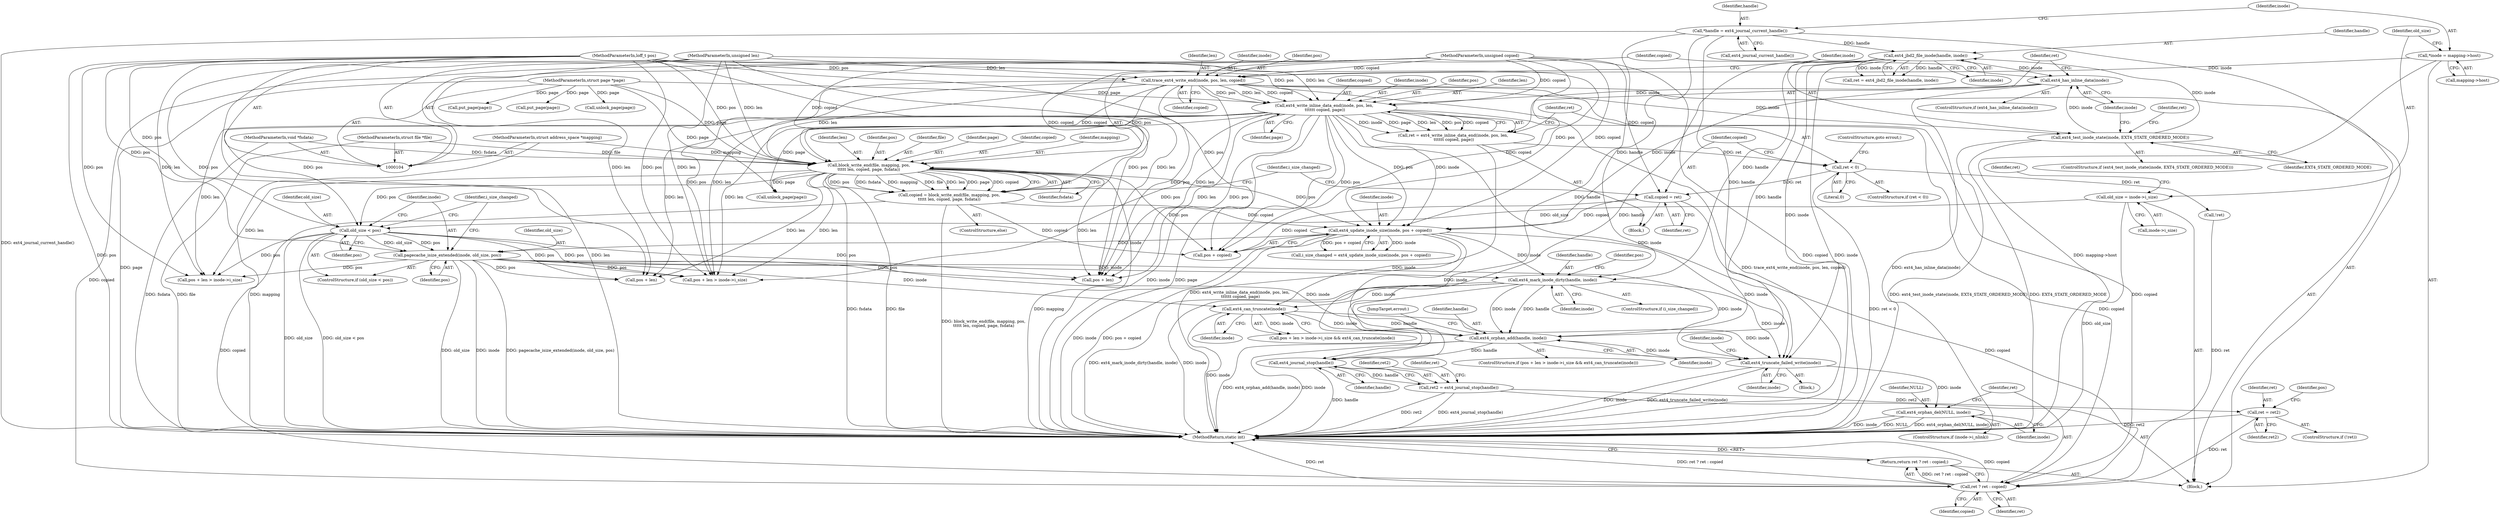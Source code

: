 digraph "1_linux_06bd3c36a733ac27962fea7d6f47168841376824_0@pointer" {
"1000227" [label="(Call,ext4_orphan_add(handle, inode))"];
"1000150" [label="(Call,ext4_jbd2_file_inode(handle, inode))"];
"1000114" [label="(Call,*handle = ext4_journal_current_handle())"];
"1000144" [label="(Call,ext4_test_inode_state(inode, EXT4_STATE_ORDERED_MODE))"];
"1000138" [label="(Call,trace_ext4_write_end(inode, pos, len, copied))"];
"1000118" [label="(Call,*inode = mapping->host)"];
"1000107" [label="(MethodParameterIn,loff_t pos)"];
"1000108" [label="(MethodParameterIn,unsigned len)"];
"1000109" [label="(MethodParameterIn,unsigned copied)"];
"1000213" [label="(Call,ext4_mark_inode_dirty(handle, inode))"];
"1000194" [label="(Call,ext4_update_inode_size(inode, pos + copied))"];
"1000167" [label="(Call,ext4_write_inline_data_end(inode, pos, len,\n \t\t\t\t\t\t copied, page))"];
"1000162" [label="(Call,ext4_has_inline_data(inode))"];
"1000110" [label="(MethodParameterIn,struct page *page)"];
"1000184" [label="(Call,block_write_end(file, mapping, pos,\n\t\t\t\t\t len, copied, page, fsdata))"];
"1000105" [label="(MethodParameterIn,struct file *file)"];
"1000106" [label="(MethodParameterIn,struct address_space *mapping)"];
"1000111" [label="(MethodParameterIn,void *fsdata)"];
"1000178" [label="(Call,copied = ret)"];
"1000174" [label="(Call,ret < 0)"];
"1000165" [label="(Call,ret = ext4_write_inline_data_end(inode, pos, len,\n \t\t\t\t\t\t copied, page))"];
"1000182" [label="(Call,copied = block_write_end(file, mapping, pos,\n\t\t\t\t\t len, copied, page, fsdata))"];
"1000207" [label="(Call,pagecache_isize_extended(inode, old_size, pos))"];
"1000204" [label="(Call,old_size < pos)"];
"1000124" [label="(Call,old_size = inode->i_size)"];
"1000225" [label="(Call,ext4_can_truncate(inode))"];
"1000233" [label="(Call,ext4_journal_stop(handle))"];
"1000231" [label="(Call,ret2 = ext4_journal_stop(handle))"];
"1000238" [label="(Call,ret = ret2)"];
"1000260" [label="(Call,ret ? ret : copied)"];
"1000259" [label="(Return,return ret ? ret : copied;)"];
"1000250" [label="(Call,ext4_truncate_failed_write(inode))"];
"1000256" [label="(Call,ext4_orphan_del(NULL, inode))"];
"1000251" [label="(Identifier,inode)"];
"1000230" [label="(JumpTarget,errout:)"];
"1000114" [label="(Call,*handle = ext4_journal_current_handle())"];
"1000105" [label="(MethodParameterIn,struct file *file)"];
"1000124" [label="(Call,old_size = inode->i_size)"];
"1000131" [label="(Identifier,ret)"];
"1000184" [label="(Call,block_write_end(file, mapping, pos,\n\t\t\t\t\t len, copied, page, fsdata))"];
"1000171" [label="(Identifier,copied)"];
"1000107" [label="(MethodParameterIn,loff_t pos)"];
"1000232" [label="(Identifier,ret2)"];
"1000191" [label="(Identifier,fsdata)"];
"1000256" [label="(Call,ext4_orphan_del(NULL, inode))"];
"1000141" [label="(Identifier,len)"];
"1000206" [label="(Identifier,pos)"];
"1000186" [label="(Identifier,mapping)"];
"1000258" [label="(Identifier,inode)"];
"1000125" [label="(Identifier,old_size)"];
"1000252" [label="(ControlStructure,if (inode->i_nlink))"];
"1000199" [label="(Call,unlock_page(page))"];
"1000214" [label="(Identifier,handle)"];
"1000151" [label="(Identifier,handle)"];
"1000176" [label="(Literal,0)"];
"1000150" [label="(Call,ext4_jbd2_file_inode(handle, inode))"];
"1000172" [label="(Identifier,page)"];
"1000229" [label="(Identifier,inode)"];
"1000209" [label="(Identifier,old_size)"];
"1000145" [label="(Identifier,inode)"];
"1000167" [label="(Call,ext4_write_inline_data_end(inode, pos, len,\n \t\t\t\t\t\t copied, page))"];
"1000215" [label="(Identifier,inode)"];
"1000196" [label="(Call,pos + copied)"];
"1000192" [label="(Call,i_size_changed = ext4_update_inode_size(inode, pos + copied))"];
"1000234" [label="(Identifier,handle)"];
"1000168" [label="(Identifier,inode)"];
"1000236" [label="(Call,!ret)"];
"1000177" [label="(ControlStructure,goto errout;)"];
"1000144" [label="(Call,ext4_test_inode_state(inode, EXT4_STATE_ORDERED_MODE))"];
"1000263" [label="(Identifier,copied)"];
"1000195" [label="(Identifier,inode)"];
"1000194" [label="(Call,ext4_update_inode_size(inode, pos + copied))"];
"1000231" [label="(Call,ret2 = ext4_journal_stop(handle))"];
"1000239" [label="(Identifier,ret)"];
"1000161" [label="(ControlStructure,if (ext4_has_inline_data(inode)))"];
"1000143" [label="(ControlStructure,if (ext4_test_inode_state(inode, EXT4_STATE_ORDERED_MODE)))"];
"1000164" [label="(Block,)"];
"1000126" [label="(Call,inode->i_size)"];
"1000213" [label="(Call,ext4_mark_inode_dirty(handle, inode))"];
"1000188" [label="(Identifier,len)"];
"1000187" [label="(Identifier,pos)"];
"1000204" [label="(Call,old_size < pos)"];
"1000119" [label="(Identifier,inode)"];
"1000219" [label="(Call,pos + len)"];
"1000162" [label="(Call,ext4_has_inline_data(inode))"];
"1000260" [label="(Call,ret ? ret : copied)"];
"1000165" [label="(Call,ret = ext4_write_inline_data_end(inode, pos, len,\n \t\t\t\t\t\t copied, page))"];
"1000226" [label="(Identifier,inode)"];
"1000152" [label="(Identifier,inode)"];
"1000240" [label="(Identifier,ret2)"];
"1000212" [label="(Identifier,i_size_changed)"];
"1000146" [label="(Identifier,EXT4_STATE_ORDERED_MODE)"];
"1000120" [label="(Call,mapping->host)"];
"1000208" [label="(Identifier,inode)"];
"1000116" [label="(Call,ext4_journal_current_handle())"];
"1000185" [label="(Identifier,file)"];
"1000112" [label="(Block,)"];
"1000181" [label="(ControlStructure,else)"];
"1000249" [label="(Block,)"];
"1000228" [label="(Identifier,handle)"];
"1000218" [label="(Call,pos + len > inode->i_size)"];
"1000225" [label="(Call,ext4_can_truncate(inode))"];
"1000244" [label="(Identifier,pos)"];
"1000261" [label="(Identifier,ret)"];
"1000149" [label="(Identifier,ret)"];
"1000233" [label="(Call,ext4_journal_stop(handle))"];
"1000142" [label="(Identifier,copied)"];
"1000183" [label="(Identifier,copied)"];
"1000207" [label="(Call,pagecache_isize_extended(inode, old_size, pos))"];
"1000110" [label="(MethodParameterIn,struct page *page)"];
"1000190" [label="(Identifier,page)"];
"1000169" [label="(Identifier,pos)"];
"1000106" [label="(MethodParameterIn,struct address_space *mapping)"];
"1000158" [label="(Call,put_page(page))"];
"1000166" [label="(Identifier,ret)"];
"1000235" [label="(ControlStructure,if (!ret))"];
"1000148" [label="(Call,ret = ext4_jbd2_file_inode(handle, inode))"];
"1000193" [label="(Identifier,i_size_changed)"];
"1000220" [label="(Identifier,pos)"];
"1000238" [label="(Call,ret = ret2)"];
"1000262" [label="(Identifier,ret)"];
"1000139" [label="(Identifier,inode)"];
"1000175" [label="(Identifier,ret)"];
"1000259" [label="(Return,return ret ? ret : copied;)"];
"1000257" [label="(Identifier,NULL)"];
"1000250" [label="(Call,ext4_truncate_failed_write(inode))"];
"1000108" [label="(MethodParameterIn,unsigned len)"];
"1000242" [label="(Call,pos + len > inode->i_size)"];
"1000210" [label="(Identifier,pos)"];
"1000201" [label="(Call,put_page(page))"];
"1000179" [label="(Identifier,copied)"];
"1000178" [label="(Call,copied = ret)"];
"1000237" [label="(Identifier,ret)"];
"1000163" [label="(Identifier,inode)"];
"1000264" [label="(MethodReturn,static int)"];
"1000118" [label="(Call,*inode = mapping->host)"];
"1000138" [label="(Call,trace_ext4_write_end(inode, pos, len, copied))"];
"1000227" [label="(Call,ext4_orphan_add(handle, inode))"];
"1000180" [label="(Identifier,ret)"];
"1000216" [label="(ControlStructure,if (pos + len > inode->i_size && ext4_can_truncate(inode)))"];
"1000140" [label="(Identifier,pos)"];
"1000205" [label="(Identifier,old_size)"];
"1000156" [label="(Call,unlock_page(page))"];
"1000203" [label="(ControlStructure,if (old_size < pos))"];
"1000243" [label="(Call,pos + len)"];
"1000109" [label="(MethodParameterIn,unsigned copied)"];
"1000170" [label="(Identifier,len)"];
"1000174" [label="(Call,ret < 0)"];
"1000254" [label="(Identifier,inode)"];
"1000211" [label="(ControlStructure,if (i_size_changed))"];
"1000173" [label="(ControlStructure,if (ret < 0))"];
"1000115" [label="(Identifier,handle)"];
"1000111" [label="(MethodParameterIn,void *fsdata)"];
"1000189" [label="(Identifier,copied)"];
"1000217" [label="(Call,pos + len > inode->i_size && ext4_can_truncate(inode))"];
"1000182" [label="(Call,copied = block_write_end(file, mapping, pos,\n\t\t\t\t\t len, copied, page, fsdata))"];
"1000227" -> "1000216"  [label="AST: "];
"1000227" -> "1000229"  [label="CFG: "];
"1000228" -> "1000227"  [label="AST: "];
"1000229" -> "1000227"  [label="AST: "];
"1000230" -> "1000227"  [label="CFG: "];
"1000227" -> "1000264"  [label="DDG: ext4_orphan_add(handle, inode)"];
"1000227" -> "1000264"  [label="DDG: inode"];
"1000150" -> "1000227"  [label="DDG: handle"];
"1000213" -> "1000227"  [label="DDG: handle"];
"1000213" -> "1000227"  [label="DDG: inode"];
"1000114" -> "1000227"  [label="DDG: handle"];
"1000225" -> "1000227"  [label="DDG: inode"];
"1000194" -> "1000227"  [label="DDG: inode"];
"1000207" -> "1000227"  [label="DDG: inode"];
"1000227" -> "1000233"  [label="DDG: handle"];
"1000227" -> "1000250"  [label="DDG: inode"];
"1000150" -> "1000148"  [label="AST: "];
"1000150" -> "1000152"  [label="CFG: "];
"1000151" -> "1000150"  [label="AST: "];
"1000152" -> "1000150"  [label="AST: "];
"1000148" -> "1000150"  [label="CFG: "];
"1000150" -> "1000264"  [label="DDG: inode"];
"1000150" -> "1000148"  [label="DDG: handle"];
"1000150" -> "1000148"  [label="DDG: inode"];
"1000114" -> "1000150"  [label="DDG: handle"];
"1000144" -> "1000150"  [label="DDG: inode"];
"1000150" -> "1000162"  [label="DDG: inode"];
"1000150" -> "1000213"  [label="DDG: handle"];
"1000150" -> "1000233"  [label="DDG: handle"];
"1000150" -> "1000250"  [label="DDG: inode"];
"1000114" -> "1000112"  [label="AST: "];
"1000114" -> "1000116"  [label="CFG: "];
"1000115" -> "1000114"  [label="AST: "];
"1000116" -> "1000114"  [label="AST: "];
"1000119" -> "1000114"  [label="CFG: "];
"1000114" -> "1000264"  [label="DDG: ext4_journal_current_handle()"];
"1000114" -> "1000213"  [label="DDG: handle"];
"1000114" -> "1000233"  [label="DDG: handle"];
"1000144" -> "1000143"  [label="AST: "];
"1000144" -> "1000146"  [label="CFG: "];
"1000145" -> "1000144"  [label="AST: "];
"1000146" -> "1000144"  [label="AST: "];
"1000149" -> "1000144"  [label="CFG: "];
"1000163" -> "1000144"  [label="CFG: "];
"1000144" -> "1000264"  [label="DDG: ext4_test_inode_state(inode, EXT4_STATE_ORDERED_MODE)"];
"1000144" -> "1000264"  [label="DDG: EXT4_STATE_ORDERED_MODE"];
"1000138" -> "1000144"  [label="DDG: inode"];
"1000144" -> "1000162"  [label="DDG: inode"];
"1000138" -> "1000112"  [label="AST: "];
"1000138" -> "1000142"  [label="CFG: "];
"1000139" -> "1000138"  [label="AST: "];
"1000140" -> "1000138"  [label="AST: "];
"1000141" -> "1000138"  [label="AST: "];
"1000142" -> "1000138"  [label="AST: "];
"1000145" -> "1000138"  [label="CFG: "];
"1000138" -> "1000264"  [label="DDG: trace_ext4_write_end(inode, pos, len, copied)"];
"1000118" -> "1000138"  [label="DDG: inode"];
"1000107" -> "1000138"  [label="DDG: pos"];
"1000108" -> "1000138"  [label="DDG: len"];
"1000109" -> "1000138"  [label="DDG: copied"];
"1000138" -> "1000167"  [label="DDG: pos"];
"1000138" -> "1000167"  [label="DDG: len"];
"1000138" -> "1000167"  [label="DDG: copied"];
"1000138" -> "1000184"  [label="DDG: pos"];
"1000138" -> "1000184"  [label="DDG: len"];
"1000138" -> "1000184"  [label="DDG: copied"];
"1000138" -> "1000242"  [label="DDG: pos"];
"1000138" -> "1000242"  [label="DDG: len"];
"1000138" -> "1000243"  [label="DDG: pos"];
"1000138" -> "1000243"  [label="DDG: len"];
"1000138" -> "1000260"  [label="DDG: copied"];
"1000118" -> "1000112"  [label="AST: "];
"1000118" -> "1000120"  [label="CFG: "];
"1000119" -> "1000118"  [label="AST: "];
"1000120" -> "1000118"  [label="AST: "];
"1000125" -> "1000118"  [label="CFG: "];
"1000118" -> "1000264"  [label="DDG: mapping->host"];
"1000107" -> "1000104"  [label="AST: "];
"1000107" -> "1000264"  [label="DDG: pos"];
"1000107" -> "1000167"  [label="DDG: pos"];
"1000107" -> "1000184"  [label="DDG: pos"];
"1000107" -> "1000194"  [label="DDG: pos"];
"1000107" -> "1000196"  [label="DDG: pos"];
"1000107" -> "1000204"  [label="DDG: pos"];
"1000107" -> "1000207"  [label="DDG: pos"];
"1000107" -> "1000218"  [label="DDG: pos"];
"1000107" -> "1000219"  [label="DDG: pos"];
"1000107" -> "1000242"  [label="DDG: pos"];
"1000107" -> "1000243"  [label="DDG: pos"];
"1000108" -> "1000104"  [label="AST: "];
"1000108" -> "1000264"  [label="DDG: len"];
"1000108" -> "1000167"  [label="DDG: len"];
"1000108" -> "1000184"  [label="DDG: len"];
"1000108" -> "1000218"  [label="DDG: len"];
"1000108" -> "1000219"  [label="DDG: len"];
"1000108" -> "1000242"  [label="DDG: len"];
"1000108" -> "1000243"  [label="DDG: len"];
"1000109" -> "1000104"  [label="AST: "];
"1000109" -> "1000264"  [label="DDG: copied"];
"1000109" -> "1000167"  [label="DDG: copied"];
"1000109" -> "1000178"  [label="DDG: copied"];
"1000109" -> "1000182"  [label="DDG: copied"];
"1000109" -> "1000184"  [label="DDG: copied"];
"1000109" -> "1000194"  [label="DDG: copied"];
"1000109" -> "1000196"  [label="DDG: copied"];
"1000109" -> "1000260"  [label="DDG: copied"];
"1000213" -> "1000211"  [label="AST: "];
"1000213" -> "1000215"  [label="CFG: "];
"1000214" -> "1000213"  [label="AST: "];
"1000215" -> "1000213"  [label="AST: "];
"1000220" -> "1000213"  [label="CFG: "];
"1000213" -> "1000264"  [label="DDG: ext4_mark_inode_dirty(handle, inode)"];
"1000213" -> "1000264"  [label="DDG: inode"];
"1000194" -> "1000213"  [label="DDG: inode"];
"1000207" -> "1000213"  [label="DDG: inode"];
"1000213" -> "1000225"  [label="DDG: inode"];
"1000213" -> "1000233"  [label="DDG: handle"];
"1000213" -> "1000250"  [label="DDG: inode"];
"1000194" -> "1000192"  [label="AST: "];
"1000194" -> "1000196"  [label="CFG: "];
"1000195" -> "1000194"  [label="AST: "];
"1000196" -> "1000194"  [label="AST: "];
"1000192" -> "1000194"  [label="CFG: "];
"1000194" -> "1000264"  [label="DDG: inode"];
"1000194" -> "1000264"  [label="DDG: pos + copied"];
"1000194" -> "1000192"  [label="DDG: inode"];
"1000194" -> "1000192"  [label="DDG: pos + copied"];
"1000167" -> "1000194"  [label="DDG: inode"];
"1000167" -> "1000194"  [label="DDG: pos"];
"1000162" -> "1000194"  [label="DDG: inode"];
"1000184" -> "1000194"  [label="DDG: pos"];
"1000178" -> "1000194"  [label="DDG: copied"];
"1000182" -> "1000194"  [label="DDG: copied"];
"1000194" -> "1000207"  [label="DDG: inode"];
"1000194" -> "1000225"  [label="DDG: inode"];
"1000194" -> "1000250"  [label="DDG: inode"];
"1000167" -> "1000165"  [label="AST: "];
"1000167" -> "1000172"  [label="CFG: "];
"1000168" -> "1000167"  [label="AST: "];
"1000169" -> "1000167"  [label="AST: "];
"1000170" -> "1000167"  [label="AST: "];
"1000171" -> "1000167"  [label="AST: "];
"1000172" -> "1000167"  [label="AST: "];
"1000165" -> "1000167"  [label="CFG: "];
"1000167" -> "1000264"  [label="DDG: inode"];
"1000167" -> "1000264"  [label="DDG: page"];
"1000167" -> "1000165"  [label="DDG: inode"];
"1000167" -> "1000165"  [label="DDG: page"];
"1000167" -> "1000165"  [label="DDG: len"];
"1000167" -> "1000165"  [label="DDG: pos"];
"1000167" -> "1000165"  [label="DDG: copied"];
"1000162" -> "1000167"  [label="DDG: inode"];
"1000110" -> "1000167"  [label="DDG: page"];
"1000167" -> "1000196"  [label="DDG: pos"];
"1000167" -> "1000199"  [label="DDG: page"];
"1000167" -> "1000204"  [label="DDG: pos"];
"1000167" -> "1000218"  [label="DDG: len"];
"1000167" -> "1000219"  [label="DDG: len"];
"1000167" -> "1000242"  [label="DDG: pos"];
"1000167" -> "1000242"  [label="DDG: len"];
"1000167" -> "1000243"  [label="DDG: pos"];
"1000167" -> "1000243"  [label="DDG: len"];
"1000167" -> "1000250"  [label="DDG: inode"];
"1000167" -> "1000260"  [label="DDG: copied"];
"1000162" -> "1000161"  [label="AST: "];
"1000162" -> "1000163"  [label="CFG: "];
"1000163" -> "1000162"  [label="AST: "];
"1000166" -> "1000162"  [label="CFG: "];
"1000183" -> "1000162"  [label="CFG: "];
"1000162" -> "1000264"  [label="DDG: ext4_has_inline_data(inode)"];
"1000110" -> "1000104"  [label="AST: "];
"1000110" -> "1000264"  [label="DDG: page"];
"1000110" -> "1000156"  [label="DDG: page"];
"1000110" -> "1000158"  [label="DDG: page"];
"1000110" -> "1000184"  [label="DDG: page"];
"1000110" -> "1000199"  [label="DDG: page"];
"1000110" -> "1000201"  [label="DDG: page"];
"1000184" -> "1000182"  [label="AST: "];
"1000184" -> "1000191"  [label="CFG: "];
"1000185" -> "1000184"  [label="AST: "];
"1000186" -> "1000184"  [label="AST: "];
"1000187" -> "1000184"  [label="AST: "];
"1000188" -> "1000184"  [label="AST: "];
"1000189" -> "1000184"  [label="AST: "];
"1000190" -> "1000184"  [label="AST: "];
"1000191" -> "1000184"  [label="AST: "];
"1000182" -> "1000184"  [label="CFG: "];
"1000184" -> "1000264"  [label="DDG: file"];
"1000184" -> "1000264"  [label="DDG: mapping"];
"1000184" -> "1000264"  [label="DDG: fsdata"];
"1000184" -> "1000182"  [label="DDG: pos"];
"1000184" -> "1000182"  [label="DDG: fsdata"];
"1000184" -> "1000182"  [label="DDG: mapping"];
"1000184" -> "1000182"  [label="DDG: file"];
"1000184" -> "1000182"  [label="DDG: len"];
"1000184" -> "1000182"  [label="DDG: page"];
"1000184" -> "1000182"  [label="DDG: copied"];
"1000105" -> "1000184"  [label="DDG: file"];
"1000106" -> "1000184"  [label="DDG: mapping"];
"1000111" -> "1000184"  [label="DDG: fsdata"];
"1000184" -> "1000196"  [label="DDG: pos"];
"1000184" -> "1000199"  [label="DDG: page"];
"1000184" -> "1000204"  [label="DDG: pos"];
"1000184" -> "1000218"  [label="DDG: len"];
"1000184" -> "1000219"  [label="DDG: len"];
"1000184" -> "1000242"  [label="DDG: len"];
"1000184" -> "1000243"  [label="DDG: len"];
"1000105" -> "1000104"  [label="AST: "];
"1000105" -> "1000264"  [label="DDG: file"];
"1000106" -> "1000104"  [label="AST: "];
"1000106" -> "1000264"  [label="DDG: mapping"];
"1000111" -> "1000104"  [label="AST: "];
"1000111" -> "1000264"  [label="DDG: fsdata"];
"1000178" -> "1000164"  [label="AST: "];
"1000178" -> "1000180"  [label="CFG: "];
"1000179" -> "1000178"  [label="AST: "];
"1000180" -> "1000178"  [label="AST: "];
"1000193" -> "1000178"  [label="CFG: "];
"1000174" -> "1000178"  [label="DDG: ret"];
"1000178" -> "1000196"  [label="DDG: copied"];
"1000178" -> "1000260"  [label="DDG: copied"];
"1000174" -> "1000173"  [label="AST: "];
"1000174" -> "1000176"  [label="CFG: "];
"1000175" -> "1000174"  [label="AST: "];
"1000176" -> "1000174"  [label="AST: "];
"1000177" -> "1000174"  [label="CFG: "];
"1000179" -> "1000174"  [label="CFG: "];
"1000174" -> "1000264"  [label="DDG: ret < 0"];
"1000165" -> "1000174"  [label="DDG: ret"];
"1000174" -> "1000236"  [label="DDG: ret"];
"1000165" -> "1000164"  [label="AST: "];
"1000166" -> "1000165"  [label="AST: "];
"1000175" -> "1000165"  [label="CFG: "];
"1000165" -> "1000264"  [label="DDG: ext4_write_inline_data_end(inode, pos, len,\n \t\t\t\t\t\t copied, page)"];
"1000182" -> "1000181"  [label="AST: "];
"1000183" -> "1000182"  [label="AST: "];
"1000193" -> "1000182"  [label="CFG: "];
"1000182" -> "1000264"  [label="DDG: block_write_end(file, mapping, pos,\n\t\t\t\t\t len, copied, page, fsdata)"];
"1000182" -> "1000196"  [label="DDG: copied"];
"1000182" -> "1000260"  [label="DDG: copied"];
"1000207" -> "1000203"  [label="AST: "];
"1000207" -> "1000210"  [label="CFG: "];
"1000208" -> "1000207"  [label="AST: "];
"1000209" -> "1000207"  [label="AST: "];
"1000210" -> "1000207"  [label="AST: "];
"1000212" -> "1000207"  [label="CFG: "];
"1000207" -> "1000264"  [label="DDG: pagecache_isize_extended(inode, old_size, pos)"];
"1000207" -> "1000264"  [label="DDG: old_size"];
"1000207" -> "1000264"  [label="DDG: inode"];
"1000204" -> "1000207"  [label="DDG: old_size"];
"1000204" -> "1000207"  [label="DDG: pos"];
"1000207" -> "1000218"  [label="DDG: pos"];
"1000207" -> "1000219"  [label="DDG: pos"];
"1000207" -> "1000225"  [label="DDG: inode"];
"1000207" -> "1000242"  [label="DDG: pos"];
"1000207" -> "1000243"  [label="DDG: pos"];
"1000207" -> "1000250"  [label="DDG: inode"];
"1000204" -> "1000203"  [label="AST: "];
"1000204" -> "1000206"  [label="CFG: "];
"1000205" -> "1000204"  [label="AST: "];
"1000206" -> "1000204"  [label="AST: "];
"1000208" -> "1000204"  [label="CFG: "];
"1000212" -> "1000204"  [label="CFG: "];
"1000204" -> "1000264"  [label="DDG: old_size"];
"1000204" -> "1000264"  [label="DDG: old_size < pos"];
"1000124" -> "1000204"  [label="DDG: old_size"];
"1000204" -> "1000218"  [label="DDG: pos"];
"1000204" -> "1000219"  [label="DDG: pos"];
"1000204" -> "1000242"  [label="DDG: pos"];
"1000204" -> "1000243"  [label="DDG: pos"];
"1000124" -> "1000112"  [label="AST: "];
"1000124" -> "1000126"  [label="CFG: "];
"1000125" -> "1000124"  [label="AST: "];
"1000126" -> "1000124"  [label="AST: "];
"1000131" -> "1000124"  [label="CFG: "];
"1000124" -> "1000264"  [label="DDG: old_size"];
"1000225" -> "1000217"  [label="AST: "];
"1000225" -> "1000226"  [label="CFG: "];
"1000226" -> "1000225"  [label="AST: "];
"1000217" -> "1000225"  [label="CFG: "];
"1000225" -> "1000264"  [label="DDG: inode"];
"1000225" -> "1000217"  [label="DDG: inode"];
"1000225" -> "1000250"  [label="DDG: inode"];
"1000233" -> "1000231"  [label="AST: "];
"1000233" -> "1000234"  [label="CFG: "];
"1000234" -> "1000233"  [label="AST: "];
"1000231" -> "1000233"  [label="CFG: "];
"1000233" -> "1000264"  [label="DDG: handle"];
"1000233" -> "1000231"  [label="DDG: handle"];
"1000231" -> "1000112"  [label="AST: "];
"1000232" -> "1000231"  [label="AST: "];
"1000237" -> "1000231"  [label="CFG: "];
"1000231" -> "1000264"  [label="DDG: ext4_journal_stop(handle)"];
"1000231" -> "1000264"  [label="DDG: ret2"];
"1000231" -> "1000238"  [label="DDG: ret2"];
"1000238" -> "1000235"  [label="AST: "];
"1000238" -> "1000240"  [label="CFG: "];
"1000239" -> "1000238"  [label="AST: "];
"1000240" -> "1000238"  [label="AST: "];
"1000244" -> "1000238"  [label="CFG: "];
"1000238" -> "1000264"  [label="DDG: ret2"];
"1000238" -> "1000260"  [label="DDG: ret"];
"1000260" -> "1000259"  [label="AST: "];
"1000260" -> "1000262"  [label="CFG: "];
"1000260" -> "1000263"  [label="CFG: "];
"1000261" -> "1000260"  [label="AST: "];
"1000262" -> "1000260"  [label="AST: "];
"1000263" -> "1000260"  [label="AST: "];
"1000259" -> "1000260"  [label="CFG: "];
"1000260" -> "1000264"  [label="DDG: ret"];
"1000260" -> "1000264"  [label="DDG: ret ? ret : copied"];
"1000260" -> "1000264"  [label="DDG: copied"];
"1000260" -> "1000259"  [label="DDG: ret ? ret : copied"];
"1000236" -> "1000260"  [label="DDG: ret"];
"1000259" -> "1000112"  [label="AST: "];
"1000264" -> "1000259"  [label="CFG: "];
"1000259" -> "1000264"  [label="DDG: <RET>"];
"1000250" -> "1000249"  [label="AST: "];
"1000250" -> "1000251"  [label="CFG: "];
"1000251" -> "1000250"  [label="AST: "];
"1000254" -> "1000250"  [label="CFG: "];
"1000250" -> "1000264"  [label="DDG: inode"];
"1000250" -> "1000264"  [label="DDG: ext4_truncate_failed_write(inode)"];
"1000250" -> "1000256"  [label="DDG: inode"];
"1000256" -> "1000252"  [label="AST: "];
"1000256" -> "1000258"  [label="CFG: "];
"1000257" -> "1000256"  [label="AST: "];
"1000258" -> "1000256"  [label="AST: "];
"1000261" -> "1000256"  [label="CFG: "];
"1000256" -> "1000264"  [label="DDG: inode"];
"1000256" -> "1000264"  [label="DDG: NULL"];
"1000256" -> "1000264"  [label="DDG: ext4_orphan_del(NULL, inode)"];
}
